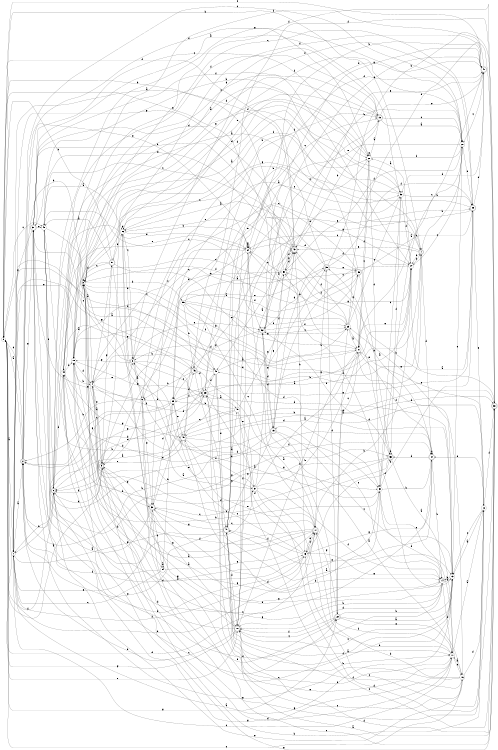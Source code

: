 digraph n45_7 {
__start0 [label="" shape="none"];

rankdir=LR;
size="8,5";

s0 [style="filled", color="black", fillcolor="white" shape="circle", label="0"];
s1 [style="filled", color="black", fillcolor="white" shape="circle", label="1"];
s2 [style="rounded,filled", color="black", fillcolor="white" shape="doublecircle", label="2"];
s3 [style="filled", color="black", fillcolor="white" shape="circle", label="3"];
s4 [style="filled", color="black", fillcolor="white" shape="circle", label="4"];
s5 [style="rounded,filled", color="black", fillcolor="white" shape="doublecircle", label="5"];
s6 [style="rounded,filled", color="black", fillcolor="white" shape="doublecircle", label="6"];
s7 [style="rounded,filled", color="black", fillcolor="white" shape="doublecircle", label="7"];
s8 [style="rounded,filled", color="black", fillcolor="white" shape="doublecircle", label="8"];
s9 [style="filled", color="black", fillcolor="white" shape="circle", label="9"];
s10 [style="rounded,filled", color="black", fillcolor="white" shape="doublecircle", label="10"];
s11 [style="filled", color="black", fillcolor="white" shape="circle", label="11"];
s12 [style="filled", color="black", fillcolor="white" shape="circle", label="12"];
s13 [style="filled", color="black", fillcolor="white" shape="circle", label="13"];
s14 [style="filled", color="black", fillcolor="white" shape="circle", label="14"];
s15 [style="rounded,filled", color="black", fillcolor="white" shape="doublecircle", label="15"];
s16 [style="filled", color="black", fillcolor="white" shape="circle", label="16"];
s17 [style="rounded,filled", color="black", fillcolor="white" shape="doublecircle", label="17"];
s18 [style="filled", color="black", fillcolor="white" shape="circle", label="18"];
s19 [style="rounded,filled", color="black", fillcolor="white" shape="doublecircle", label="19"];
s20 [style="filled", color="black", fillcolor="white" shape="circle", label="20"];
s21 [style="filled", color="black", fillcolor="white" shape="circle", label="21"];
s22 [style="rounded,filled", color="black", fillcolor="white" shape="doublecircle", label="22"];
s23 [style="filled", color="black", fillcolor="white" shape="circle", label="23"];
s24 [style="filled", color="black", fillcolor="white" shape="circle", label="24"];
s25 [style="rounded,filled", color="black", fillcolor="white" shape="doublecircle", label="25"];
s26 [style="rounded,filled", color="black", fillcolor="white" shape="doublecircle", label="26"];
s27 [style="filled", color="black", fillcolor="white" shape="circle", label="27"];
s28 [style="filled", color="black", fillcolor="white" shape="circle", label="28"];
s29 [style="filled", color="black", fillcolor="white" shape="circle", label="29"];
s30 [style="rounded,filled", color="black", fillcolor="white" shape="doublecircle", label="30"];
s31 [style="rounded,filled", color="black", fillcolor="white" shape="doublecircle", label="31"];
s32 [style="filled", color="black", fillcolor="white" shape="circle", label="32"];
s33 [style="filled", color="black", fillcolor="white" shape="circle", label="33"];
s34 [style="rounded,filled", color="black", fillcolor="white" shape="doublecircle", label="34"];
s35 [style="rounded,filled", color="black", fillcolor="white" shape="doublecircle", label="35"];
s36 [style="filled", color="black", fillcolor="white" shape="circle", label="36"];
s37 [style="filled", color="black", fillcolor="white" shape="circle", label="37"];
s38 [style="rounded,filled", color="black", fillcolor="white" shape="doublecircle", label="38"];
s39 [style="rounded,filled", color="black", fillcolor="white" shape="doublecircle", label="39"];
s40 [style="filled", color="black", fillcolor="white" shape="circle", label="40"];
s41 [style="rounded,filled", color="black", fillcolor="white" shape="doublecircle", label="41"];
s42 [style="rounded,filled", color="black", fillcolor="white" shape="doublecircle", label="42"];
s43 [style="filled", color="black", fillcolor="white" shape="circle", label="43"];
s44 [style="filled", color="black", fillcolor="white" shape="circle", label="44"];
s45 [style="rounded,filled", color="black", fillcolor="white" shape="doublecircle", label="45"];
s46 [style="rounded,filled", color="black", fillcolor="white" shape="doublecircle", label="46"];
s47 [style="rounded,filled", color="black", fillcolor="white" shape="doublecircle", label="47"];
s48 [style="filled", color="black", fillcolor="white" shape="circle", label="48"];
s49 [style="filled", color="black", fillcolor="white" shape="circle", label="49"];
s50 [style="filled", color="black", fillcolor="white" shape="circle", label="50"];
s51 [style="rounded,filled", color="black", fillcolor="white" shape="doublecircle", label="51"];
s52 [style="rounded,filled", color="black", fillcolor="white" shape="doublecircle", label="52"];
s53 [style="rounded,filled", color="black", fillcolor="white" shape="doublecircle", label="53"];
s54 [style="filled", color="black", fillcolor="white" shape="circle", label="54"];
s55 [style="filled", color="black", fillcolor="white" shape="circle", label="55"];
s0 -> s1 [label="a"];
s0 -> s7 [label="b"];
s0 -> s48 [label="c"];
s0 -> s17 [label="d"];
s0 -> s10 [label="e"];
s0 -> s6 [label="f"];
s0 -> s22 [label="g"];
s1 -> s2 [label="a"];
s1 -> s17 [label="b"];
s1 -> s46 [label="c"];
s1 -> s7 [label="d"];
s1 -> s18 [label="e"];
s1 -> s43 [label="f"];
s1 -> s37 [label="g"];
s2 -> s0 [label="a"];
s2 -> s3 [label="b"];
s2 -> s20 [label="c"];
s2 -> s0 [label="d"];
s2 -> s24 [label="e"];
s2 -> s28 [label="f"];
s2 -> s31 [label="g"];
s3 -> s4 [label="a"];
s3 -> s55 [label="b"];
s3 -> s49 [label="c"];
s3 -> s19 [label="d"];
s3 -> s32 [label="e"];
s3 -> s38 [label="f"];
s3 -> s21 [label="g"];
s4 -> s5 [label="a"];
s4 -> s30 [label="b"];
s4 -> s42 [label="c"];
s4 -> s53 [label="d"];
s4 -> s8 [label="e"];
s4 -> s39 [label="f"];
s4 -> s51 [label="g"];
s5 -> s0 [label="a"];
s5 -> s6 [label="b"];
s5 -> s13 [label="c"];
s5 -> s28 [label="d"];
s5 -> s4 [label="e"];
s5 -> s6 [label="f"];
s5 -> s51 [label="g"];
s6 -> s7 [label="a"];
s6 -> s2 [label="b"];
s6 -> s22 [label="c"];
s6 -> s44 [label="d"];
s6 -> s24 [label="e"];
s6 -> s14 [label="f"];
s6 -> s39 [label="g"];
s7 -> s8 [label="a"];
s7 -> s48 [label="b"];
s7 -> s24 [label="c"];
s7 -> s34 [label="d"];
s7 -> s42 [label="e"];
s7 -> s27 [label="f"];
s7 -> s49 [label="g"];
s8 -> s9 [label="a"];
s8 -> s13 [label="b"];
s8 -> s31 [label="c"];
s8 -> s13 [label="d"];
s8 -> s52 [label="e"];
s8 -> s26 [label="f"];
s8 -> s18 [label="g"];
s9 -> s10 [label="a"];
s9 -> s2 [label="b"];
s9 -> s27 [label="c"];
s9 -> s5 [label="d"];
s9 -> s30 [label="e"];
s9 -> s22 [label="f"];
s9 -> s31 [label="g"];
s10 -> s11 [label="a"];
s10 -> s2 [label="b"];
s10 -> s19 [label="c"];
s10 -> s3 [label="d"];
s10 -> s36 [label="e"];
s10 -> s24 [label="f"];
s10 -> s0 [label="g"];
s11 -> s12 [label="a"];
s11 -> s43 [label="b"];
s11 -> s1 [label="c"];
s11 -> s3 [label="d"];
s11 -> s16 [label="e"];
s11 -> s52 [label="f"];
s11 -> s6 [label="g"];
s12 -> s13 [label="a"];
s12 -> s5 [label="b"];
s12 -> s13 [label="c"];
s12 -> s3 [label="d"];
s12 -> s34 [label="e"];
s12 -> s38 [label="f"];
s12 -> s5 [label="g"];
s13 -> s1 [label="a"];
s13 -> s14 [label="b"];
s13 -> s10 [label="c"];
s13 -> s50 [label="d"];
s13 -> s20 [label="e"];
s13 -> s47 [label="f"];
s13 -> s23 [label="g"];
s14 -> s13 [label="a"];
s14 -> s10 [label="b"];
s14 -> s15 [label="c"];
s14 -> s10 [label="d"];
s14 -> s3 [label="e"];
s14 -> s11 [label="f"];
s14 -> s3 [label="g"];
s15 -> s16 [label="a"];
s15 -> s2 [label="b"];
s15 -> s13 [label="c"];
s15 -> s52 [label="d"];
s15 -> s44 [label="e"];
s15 -> s50 [label="f"];
s15 -> s47 [label="g"];
s16 -> s11 [label="a"];
s16 -> s17 [label="b"];
s16 -> s0 [label="c"];
s16 -> s12 [label="d"];
s16 -> s6 [label="e"];
s16 -> s10 [label="f"];
s16 -> s31 [label="g"];
s17 -> s18 [label="a"];
s17 -> s35 [label="b"];
s17 -> s30 [label="c"];
s17 -> s43 [label="d"];
s17 -> s45 [label="e"];
s17 -> s4 [label="f"];
s17 -> s48 [label="g"];
s18 -> s3 [label="a"];
s18 -> s4 [label="b"];
s18 -> s19 [label="c"];
s18 -> s4 [label="d"];
s18 -> s7 [label="e"];
s18 -> s23 [label="f"];
s18 -> s39 [label="g"];
s19 -> s20 [label="a"];
s19 -> s42 [label="b"];
s19 -> s20 [label="c"];
s19 -> s36 [label="d"];
s19 -> s41 [label="e"];
s19 -> s6 [label="f"];
s19 -> s3 [label="g"];
s20 -> s21 [label="a"];
s20 -> s7 [label="b"];
s20 -> s27 [label="c"];
s20 -> s26 [label="d"];
s20 -> s47 [label="e"];
s20 -> s50 [label="f"];
s20 -> s6 [label="g"];
s21 -> s8 [label="a"];
s21 -> s10 [label="b"];
s21 -> s22 [label="c"];
s21 -> s16 [label="d"];
s21 -> s12 [label="e"];
s21 -> s28 [label="f"];
s21 -> s0 [label="g"];
s22 -> s13 [label="a"];
s22 -> s13 [label="b"];
s22 -> s10 [label="c"];
s22 -> s23 [label="d"];
s22 -> s11 [label="e"];
s22 -> s10 [label="f"];
s22 -> s17 [label="g"];
s23 -> s21 [label="a"];
s23 -> s24 [label="b"];
s23 -> s32 [label="c"];
s23 -> s38 [label="d"];
s23 -> s53 [label="e"];
s23 -> s42 [label="f"];
s23 -> s25 [label="g"];
s24 -> s17 [label="a"];
s24 -> s24 [label="b"];
s24 -> s4 [label="c"];
s24 -> s25 [label="d"];
s24 -> s29 [label="e"];
s24 -> s52 [label="f"];
s24 -> s24 [label="g"];
s25 -> s5 [label="a"];
s25 -> s26 [label="b"];
s25 -> s3 [label="c"];
s25 -> s31 [label="d"];
s25 -> s9 [label="e"];
s25 -> s3 [label="f"];
s25 -> s53 [label="g"];
s26 -> s27 [label="a"];
s26 -> s43 [label="b"];
s26 -> s44 [label="c"];
s26 -> s41 [label="d"];
s26 -> s12 [label="e"];
s26 -> s18 [label="f"];
s26 -> s39 [label="g"];
s27 -> s28 [label="a"];
s27 -> s17 [label="b"];
s27 -> s15 [label="c"];
s27 -> s7 [label="d"];
s27 -> s21 [label="e"];
s27 -> s15 [label="f"];
s27 -> s50 [label="g"];
s28 -> s19 [label="a"];
s28 -> s29 [label="b"];
s28 -> s21 [label="c"];
s28 -> s33 [label="d"];
s28 -> s28 [label="e"];
s28 -> s20 [label="f"];
s28 -> s18 [label="g"];
s29 -> s27 [label="a"];
s29 -> s9 [label="b"];
s29 -> s2 [label="c"];
s29 -> s30 [label="d"];
s29 -> s45 [label="e"];
s29 -> s39 [label="f"];
s29 -> s1 [label="g"];
s30 -> s31 [label="a"];
s30 -> s28 [label="b"];
s30 -> s37 [label="c"];
s30 -> s33 [label="d"];
s30 -> s1 [label="e"];
s30 -> s54 [label="f"];
s30 -> s5 [label="g"];
s31 -> s32 [label="a"];
s31 -> s42 [label="b"];
s31 -> s28 [label="c"];
s31 -> s43 [label="d"];
s31 -> s48 [label="e"];
s31 -> s27 [label="f"];
s31 -> s0 [label="g"];
s32 -> s18 [label="a"];
s32 -> s26 [label="b"];
s32 -> s33 [label="c"];
s32 -> s3 [label="d"];
s32 -> s49 [label="e"];
s32 -> s27 [label="f"];
s32 -> s36 [label="g"];
s33 -> s8 [label="a"];
s33 -> s34 [label="b"];
s33 -> s41 [label="c"];
s33 -> s14 [label="d"];
s33 -> s11 [label="e"];
s33 -> s53 [label="f"];
s33 -> s5 [label="g"];
s34 -> s35 [label="a"];
s34 -> s14 [label="b"];
s34 -> s34 [label="c"];
s34 -> s53 [label="d"];
s34 -> s47 [label="e"];
s34 -> s21 [label="f"];
s34 -> s43 [label="g"];
s35 -> s36 [label="a"];
s35 -> s38 [label="b"];
s35 -> s3 [label="c"];
s35 -> s22 [label="d"];
s35 -> s25 [label="e"];
s35 -> s26 [label="f"];
s35 -> s52 [label="g"];
s36 -> s37 [label="a"];
s36 -> s24 [label="b"];
s36 -> s8 [label="c"];
s36 -> s8 [label="d"];
s36 -> s42 [label="e"];
s36 -> s20 [label="f"];
s36 -> s36 [label="g"];
s37 -> s21 [label="a"];
s37 -> s21 [label="b"];
s37 -> s12 [label="c"];
s37 -> s38 [label="d"];
s37 -> s8 [label="e"];
s37 -> s14 [label="f"];
s37 -> s50 [label="g"];
s38 -> s39 [label="a"];
s38 -> s42 [label="b"];
s38 -> s30 [label="c"];
s38 -> s47 [label="d"];
s38 -> s45 [label="e"];
s38 -> s46 [label="f"];
s38 -> s18 [label="g"];
s39 -> s40 [label="a"];
s39 -> s27 [label="b"];
s39 -> s16 [label="c"];
s39 -> s49 [label="d"];
s39 -> s6 [label="e"];
s39 -> s19 [label="f"];
s39 -> s26 [label="g"];
s40 -> s1 [label="a"];
s40 -> s29 [label="b"];
s40 -> s38 [label="c"];
s40 -> s2 [label="d"];
s40 -> s37 [label="e"];
s40 -> s41 [label="f"];
s40 -> s42 [label="g"];
s41 -> s0 [label="a"];
s41 -> s24 [label="b"];
s41 -> s20 [label="c"];
s41 -> s32 [label="d"];
s41 -> s42 [label="e"];
s41 -> s51 [label="f"];
s41 -> s52 [label="g"];
s42 -> s1 [label="a"];
s42 -> s43 [label="b"];
s42 -> s48 [label="c"];
s42 -> s50 [label="d"];
s42 -> s31 [label="e"];
s42 -> s0 [label="f"];
s42 -> s1 [label="g"];
s43 -> s44 [label="a"];
s43 -> s2 [label="b"];
s43 -> s29 [label="c"];
s43 -> s39 [label="d"];
s43 -> s17 [label="e"];
s43 -> s47 [label="f"];
s43 -> s14 [label="g"];
s44 -> s28 [label="a"];
s44 -> s33 [label="b"];
s44 -> s34 [label="c"];
s44 -> s18 [label="d"];
s44 -> s24 [label="e"];
s44 -> s41 [label="f"];
s44 -> s45 [label="g"];
s45 -> s38 [label="a"];
s45 -> s14 [label="b"];
s45 -> s32 [label="c"];
s45 -> s46 [label="d"];
s45 -> s6 [label="e"];
s45 -> s37 [label="f"];
s45 -> s33 [label="g"];
s46 -> s13 [label="a"];
s46 -> s9 [label="b"];
s46 -> s29 [label="c"];
s46 -> s39 [label="d"];
s46 -> s26 [label="e"];
s46 -> s33 [label="f"];
s46 -> s44 [label="g"];
s47 -> s40 [label="a"];
s47 -> s11 [label="b"];
s47 -> s19 [label="c"];
s47 -> s41 [label="d"];
s47 -> s31 [label="e"];
s47 -> s10 [label="f"];
s47 -> s30 [label="g"];
s48 -> s36 [label="a"];
s48 -> s45 [label="b"];
s48 -> s23 [label="c"];
s48 -> s49 [label="d"];
s48 -> s34 [label="e"];
s48 -> s6 [label="f"];
s48 -> s34 [label="g"];
s49 -> s1 [label="a"];
s49 -> s4 [label="b"];
s49 -> s45 [label="c"];
s49 -> s30 [label="d"];
s49 -> s47 [label="e"];
s49 -> s11 [label="f"];
s49 -> s35 [label="g"];
s50 -> s10 [label="a"];
s50 -> s0 [label="b"];
s50 -> s24 [label="c"];
s50 -> s42 [label="d"];
s50 -> s5 [label="e"];
s50 -> s21 [label="f"];
s50 -> s42 [label="g"];
s51 -> s48 [label="a"];
s51 -> s0 [label="b"];
s51 -> s3 [label="c"];
s51 -> s44 [label="d"];
s51 -> s21 [label="e"];
s51 -> s36 [label="f"];
s51 -> s14 [label="g"];
s52 -> s42 [label="a"];
s52 -> s20 [label="b"];
s52 -> s23 [label="c"];
s52 -> s15 [label="d"];
s52 -> s41 [label="e"];
s52 -> s23 [label="f"];
s52 -> s29 [label="g"];
s53 -> s11 [label="a"];
s53 -> s53 [label="b"];
s53 -> s18 [label="c"];
s53 -> s44 [label="d"];
s53 -> s52 [label="e"];
s53 -> s32 [label="f"];
s53 -> s3 [label="g"];
s54 -> s54 [label="a"];
s54 -> s29 [label="b"];
s54 -> s1 [label="c"];
s54 -> s18 [label="d"];
s54 -> s11 [label="e"];
s54 -> s2 [label="f"];
s54 -> s17 [label="g"];
s55 -> s42 [label="a"];
s55 -> s46 [label="b"];
s55 -> s17 [label="c"];
s55 -> s33 [label="d"];
s55 -> s35 [label="e"];
s55 -> s25 [label="f"];
s55 -> s23 [label="g"];

}